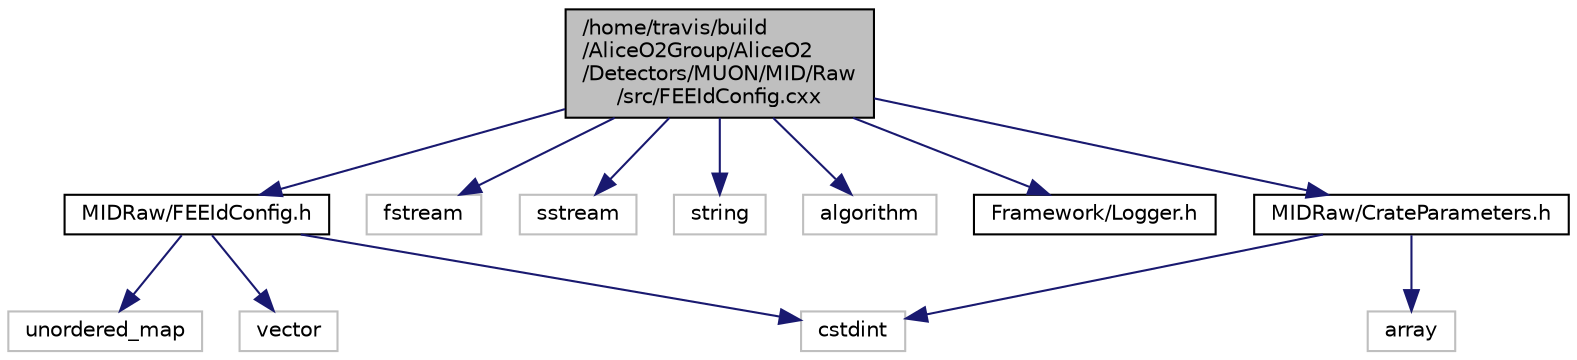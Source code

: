 digraph "/home/travis/build/AliceO2Group/AliceO2/Detectors/MUON/MID/Raw/src/FEEIdConfig.cxx"
{
 // INTERACTIVE_SVG=YES
  bgcolor="transparent";
  edge [fontname="Helvetica",fontsize="10",labelfontname="Helvetica",labelfontsize="10"];
  node [fontname="Helvetica",fontsize="10",shape=record];
  Node0 [label="/home/travis/build\l/AliceO2Group/AliceO2\l/Detectors/MUON/MID/Raw\l/src/FEEIdConfig.cxx",height=0.2,width=0.4,color="black", fillcolor="grey75", style="filled", fontcolor="black"];
  Node0 -> Node1 [color="midnightblue",fontsize="10",style="solid",fontname="Helvetica"];
  Node1 [label="MIDRaw/FEEIdConfig.h",height=0.2,width=0.4,color="black",URL="$d7/dde/FEEIdConfig_8h.html",tooltip="Hardware Id to FeeId mapper. "];
  Node1 -> Node2 [color="midnightblue",fontsize="10",style="solid",fontname="Helvetica"];
  Node2 [label="cstdint",height=0.2,width=0.4,color="grey75"];
  Node1 -> Node3 [color="midnightblue",fontsize="10",style="solid",fontname="Helvetica"];
  Node3 [label="unordered_map",height=0.2,width=0.4,color="grey75"];
  Node1 -> Node4 [color="midnightblue",fontsize="10",style="solid",fontname="Helvetica"];
  Node4 [label="vector",height=0.2,width=0.4,color="grey75"];
  Node0 -> Node5 [color="midnightblue",fontsize="10",style="solid",fontname="Helvetica"];
  Node5 [label="fstream",height=0.2,width=0.4,color="grey75"];
  Node0 -> Node6 [color="midnightblue",fontsize="10",style="solid",fontname="Helvetica"];
  Node6 [label="sstream",height=0.2,width=0.4,color="grey75"];
  Node0 -> Node7 [color="midnightblue",fontsize="10",style="solid",fontname="Helvetica"];
  Node7 [label="string",height=0.2,width=0.4,color="grey75"];
  Node0 -> Node8 [color="midnightblue",fontsize="10",style="solid",fontname="Helvetica"];
  Node8 [label="algorithm",height=0.2,width=0.4,color="grey75"];
  Node0 -> Node9 [color="midnightblue",fontsize="10",style="solid",fontname="Helvetica"];
  Node9 [label="Framework/Logger.h",height=0.2,width=0.4,color="black",URL="$dd/da4/Logger_8h.html"];
  Node0 -> Node10 [color="midnightblue",fontsize="10",style="solid",fontname="Helvetica"];
  Node10 [label="MIDRaw/CrateParameters.h",height=0.2,width=0.4,color="black",URL="$d2/da5/CrateParameters_8h.html",tooltip="MID RO crate parameters. "];
  Node10 -> Node2 [color="midnightblue",fontsize="10",style="solid",fontname="Helvetica"];
  Node10 -> Node11 [color="midnightblue",fontsize="10",style="solid",fontname="Helvetica"];
  Node11 [label="array",height=0.2,width=0.4,color="grey75"];
}
